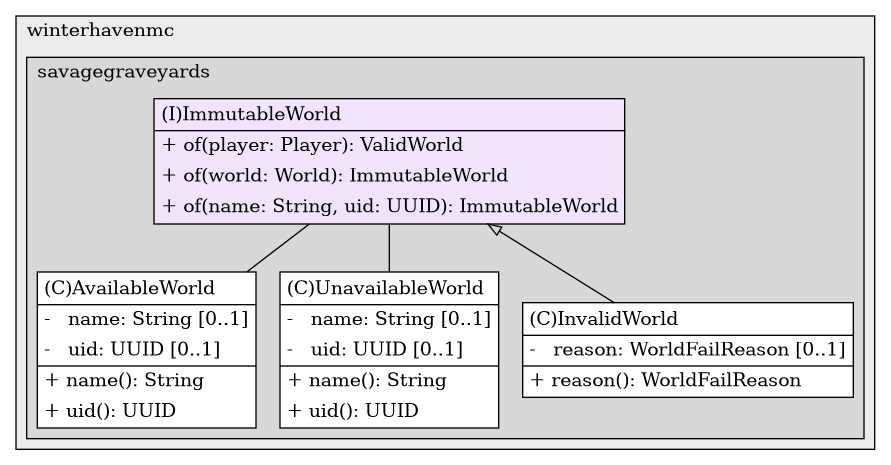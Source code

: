 @startuml

/' diagram meta data start
config=StructureConfiguration;
{
  "projectClassification": {
    "searchMode": "OpenProject", // OpenProject, AllProjects
    "includedProjects": "",
    "pathEndKeywords": "*.impl",
    "isClientPath": "",
    "isClientName": "",
    "isTestPath": "",
    "isTestName": "",
    "isMappingPath": "",
    "isMappingName": "",
    "isDataAccessPath": "",
    "isDataAccessName": "",
    "isDataStructurePath": "",
    "isDataStructureName": "",
    "isInterfaceStructuresPath": "",
    "isInterfaceStructuresName": "",
    "isEntryPointPath": "",
    "isEntryPointName": "",
    "treatFinalFieldsAsMandatory": false
  },
  "graphRestriction": {
    "classPackageExcludeFilter": "*attributes*",
    "classPackageIncludeFilter": "",
    "classNameExcludeFilter": "*Subcommand; *Key",
    "classNameIncludeFilter": "",
    "methodNameExcludeFilter": "",
    "methodNameIncludeFilter": "",
    "removeByInheritance": "", // inheritance/annotation based filtering is done in a second step
    "removeByAnnotation": "",
    "removeByClassPackage": "", // cleanup the graph after inheritance/annotation based filtering is done
    "removeByClassName": "",
    "cutMappings": false,
    "cutEnum": true,
    "cutTests": true,
    "cutClient": true,
    "cutDataAccess": true,
    "cutInterfaceStructures": true,
    "cutDataStructures": true,
    "cutGetterAndSetter": true,
    "cutConstructors": true
  },
  "graphTraversal": {
    "forwardDepth": 2,
    "backwardDepth": 0,
    "classPackageExcludeFilter": "",
    "classPackageIncludeFilter": "",
    "classNameExcludeFilter": "",
    "classNameIncludeFilter": "",
    "methodNameExcludeFilter": "",
    "methodNameIncludeFilter": "",
    "hideMappings": false,
    "hideDataStructures": false,
    "hidePrivateMethods": true,
    "hideInterfaceCalls": true, // indirection: implementation -> interface (is hidden) -> implementation
    "onlyShowApplicationEntryPoints": false, // root node is included
    "useMethodCallsForStructureDiagram": "ForwardOnly" // ForwardOnly, BothDirections, No
  },
  "details": {
    "aggregation": "GroupByClass", // ByClass, GroupByClass, None
    "showClassGenericTypes": true,
    "showMethods": true,
    "showMethodParameterNames": true,
    "showMethodParameterTypes": true,
    "showMethodReturnType": true,
    "showPackageLevels": 2,
    "showDetailedClassStructure": true
  },
  "rootClass": "com.winterhavenmc.savagegraveyards.models.world.ImmutableWorld",
  "extensionCallbackMethod": "" // qualified.class.name#methodName - signature: public static String method(String)
}
diagram meta data end '/



digraph g {
    rankdir="TB"
    splines=polyline
    

'nodes 
subgraph cluster_1655488073 { 
   	label=winterhavenmc
	labeljust=l
	fillcolor="#ececec"
	style=filled
   
   subgraph cluster_718573502 { 
   	label=savagegraveyards
	labeljust=l
	fillcolor="#d8d8d8"
	style=filled
   
   AvailableWorld1429396403[
	label=<<TABLE BORDER="1" CELLBORDER="0" CELLPADDING="4" CELLSPACING="0">
<TR><TD ALIGN="LEFT" >(C)AvailableWorld</TD></TR>
<HR/>
<TR><TD ALIGN="LEFT" >-   name: String [0..1]</TD></TR>
<TR><TD ALIGN="LEFT" >-   uid: UUID [0..1]</TD></TR>
<HR/>
<TR><TD ALIGN="LEFT" >+ name(): String</TD></TR>
<TR><TD ALIGN="LEFT" >+ uid(): UUID</TD></TR>
</TABLE>>
	style=filled
	margin=0
	shape=plaintext
	fillcolor="#FFFFFF"
];

ImmutableWorld1429396403[
	label=<<TABLE BORDER="1" CELLBORDER="0" CELLPADDING="4" CELLSPACING="0">
<TR><TD ALIGN="LEFT" >(I)ImmutableWorld</TD></TR>
<HR/>
<TR><TD ALIGN="LEFT" >+ of(player: Player): ValidWorld</TD></TR>
<TR><TD ALIGN="LEFT" >+ of(world: World): ImmutableWorld</TD></TR>
<TR><TD ALIGN="LEFT" >+ of(name: String, uid: UUID): ImmutableWorld</TD></TR>
</TABLE>>
	style=filled
	margin=0
	shape=plaintext
	fillcolor="#F1E5FD"
];

UnavailableWorld1429396403[
	label=<<TABLE BORDER="1" CELLBORDER="0" CELLPADDING="4" CELLSPACING="0">
<TR><TD ALIGN="LEFT" >(C)UnavailableWorld</TD></TR>
<HR/>
<TR><TD ALIGN="LEFT" >-   name: String [0..1]</TD></TR>
<TR><TD ALIGN="LEFT" >-   uid: UUID [0..1]</TD></TR>
<HR/>
<TR><TD ALIGN="LEFT" >+ name(): String</TD></TR>
<TR><TD ALIGN="LEFT" >+ uid(): UUID</TD></TR>
</TABLE>>
	style=filled
	margin=0
	shape=plaintext
	fillcolor="#FFFFFF"
];

InvalidWorld1429396403[
	label=<<TABLE BORDER="1" CELLBORDER="0" CELLPADDING="4" CELLSPACING="0">
<TR><TD ALIGN="LEFT" >(C)InvalidWorld</TD></TR>
<HR/>
<TR><TD ALIGN="LEFT" >-   reason: WorldFailReason [0..1]</TD></TR>
<HR/>
<TR><TD ALIGN="LEFT" >+ reason(): WorldFailReason</TD></TR>
</TABLE>>
	style=filled
	margin=0
	shape=plaintext
	fillcolor="#FFFFFF"
];
}
} 

'edges    
ImmutableWorld1429396403 -> AvailableWorld1429396403[arrowhead=none];
ImmutableWorld1429396403 -> InvalidWorld1429396403[arrowhead=none, arrowtail=empty, dir=both];
ImmutableWorld1429396403 -> UnavailableWorld1429396403[arrowhead=none];
    
}
@enduml